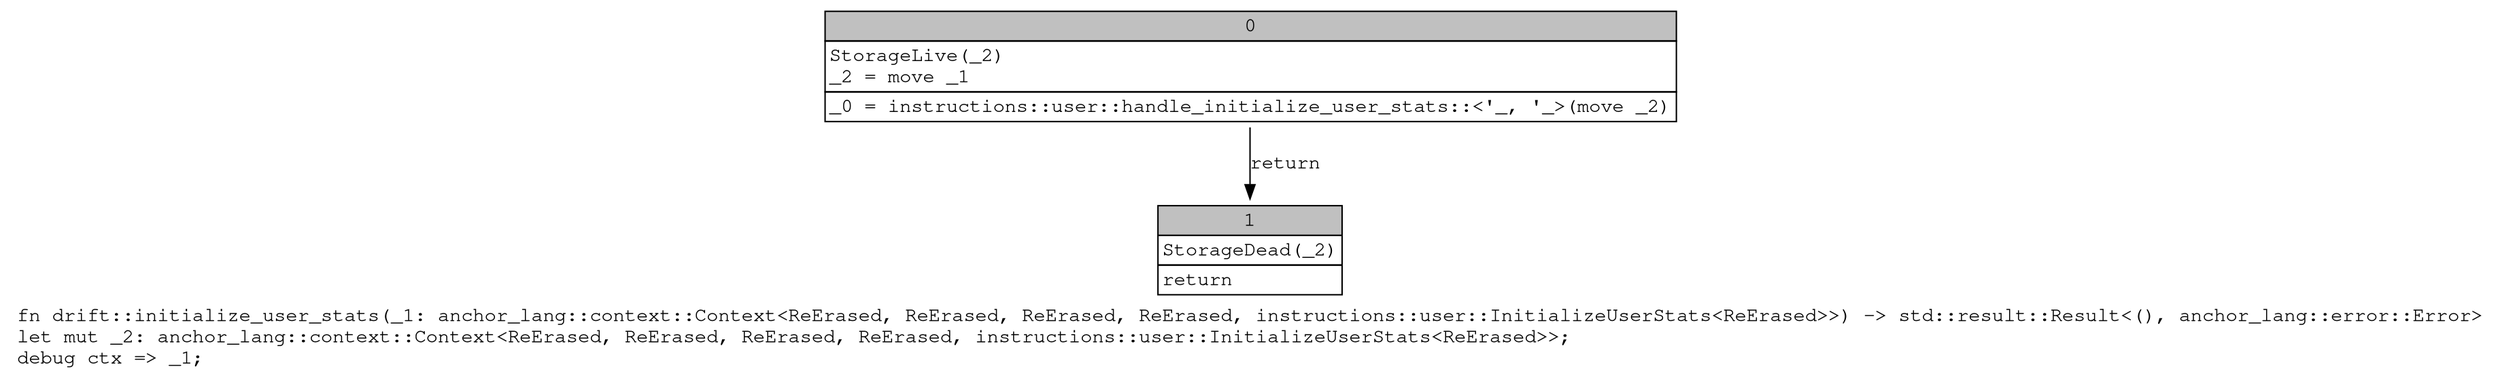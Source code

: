 digraph Mir_0_19771 {
    graph [fontname="Courier, monospace"];
    node [fontname="Courier, monospace"];
    edge [fontname="Courier, monospace"];
    label=<fn drift::initialize_user_stats(_1: anchor_lang::context::Context&lt;ReErased, ReErased, ReErased, ReErased, instructions::user::InitializeUserStats&lt;ReErased&gt;&gt;) -&gt; std::result::Result&lt;(), anchor_lang::error::Error&gt;<br align="left"/>let mut _2: anchor_lang::context::Context&lt;ReErased, ReErased, ReErased, ReErased, instructions::user::InitializeUserStats&lt;ReErased&gt;&gt;;<br align="left"/>debug ctx =&gt; _1;<br align="left"/>>;
    bb0__0_19771 [shape="none", label=<<table border="0" cellborder="1" cellspacing="0"><tr><td bgcolor="gray" align="center" colspan="1">0</td></tr><tr><td align="left" balign="left">StorageLive(_2)<br/>_2 = move _1<br/></td></tr><tr><td align="left">_0 = instructions::user::handle_initialize_user_stats::&lt;'_, '_&gt;(move _2)</td></tr></table>>];
    bb1__0_19771 [shape="none", label=<<table border="0" cellborder="1" cellspacing="0"><tr><td bgcolor="gray" align="center" colspan="1">1</td></tr><tr><td align="left" balign="left">StorageDead(_2)<br/></td></tr><tr><td align="left">return</td></tr></table>>];
    bb0__0_19771 -> bb1__0_19771 [label="return"];
}
